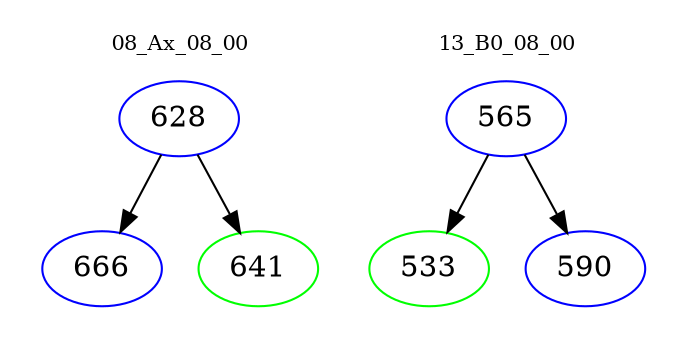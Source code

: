 digraph{
subgraph cluster_0 {
color = white
label = "08_Ax_08_00";
fontsize=10;
T0_628 [label="628", color="blue"]
T0_628 -> T0_666 [color="black"]
T0_666 [label="666", color="blue"]
T0_628 -> T0_641 [color="black"]
T0_641 [label="641", color="green"]
}
subgraph cluster_1 {
color = white
label = "13_B0_08_00";
fontsize=10;
T1_565 [label="565", color="blue"]
T1_565 -> T1_533 [color="black"]
T1_533 [label="533", color="green"]
T1_565 -> T1_590 [color="black"]
T1_590 [label="590", color="blue"]
}
}
